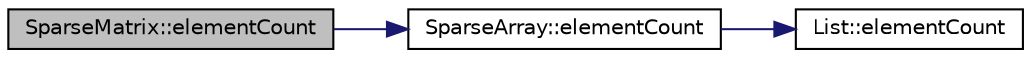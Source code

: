 digraph "SparseMatrix::elementCount"
{
  edge [fontname="Helvetica",fontsize="10",labelfontname="Helvetica",labelfontsize="10"];
  node [fontname="Helvetica",fontsize="10",shape=record];
  rankdir="LR";
  Node1 [label="SparseMatrix::elementCount",height=0.2,width=0.4,color="black", fillcolor="grey75", style="filled", fontcolor="black"];
  Node1 -> Node2 [color="midnightblue",fontsize="10",style="solid",fontname="Helvetica"];
  Node2 [label="SparseArray::elementCount",height=0.2,width=0.4,color="black", fillcolor="white", style="filled",URL="$classSparseArray.html#a73aa431df6e8d5dfeea682d9e2016acd"];
  Node2 -> Node3 [color="midnightblue",fontsize="10",style="solid",fontname="Helvetica"];
  Node3 [label="List::elementCount",height=0.2,width=0.4,color="black", fillcolor="white", style="filled",URL="$classList.html#a5ee9aff9e61a566f7ce0ac9c6153cda5"];
}

